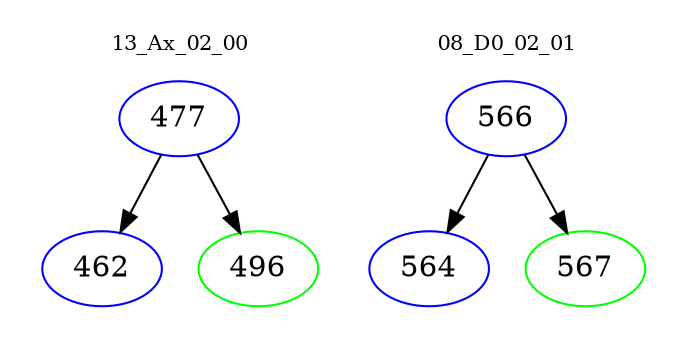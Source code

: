 digraph{
subgraph cluster_0 {
color = white
label = "13_Ax_02_00";
fontsize=10;
T0_477 [label="477", color="blue"]
T0_477 -> T0_462 [color="black"]
T0_462 [label="462", color="blue"]
T0_477 -> T0_496 [color="black"]
T0_496 [label="496", color="green"]
}
subgraph cluster_1 {
color = white
label = "08_D0_02_01";
fontsize=10;
T1_566 [label="566", color="blue"]
T1_566 -> T1_564 [color="black"]
T1_564 [label="564", color="blue"]
T1_566 -> T1_567 [color="black"]
T1_567 [label="567", color="green"]
}
}
